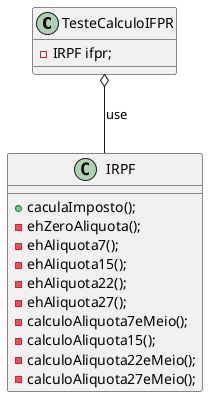@startuml

class TesteCalculoIFPR{
    -IRPF ifpr;
}
TesteCalculoIFPR o-- IRPF : use

class IRPF{

    +caculaImposto();
    -ehZeroAliquota();
    -ehAliquota7();
    -ehAliquota15();
    -ehAliquota22();
    -ehAliquota27();
    -calculoAliquota7eMeio();
    -calculoAliquota15();
    -calculoAliquota22eMeio();
    -calculoAliquota27eMeio();


}

@enduml